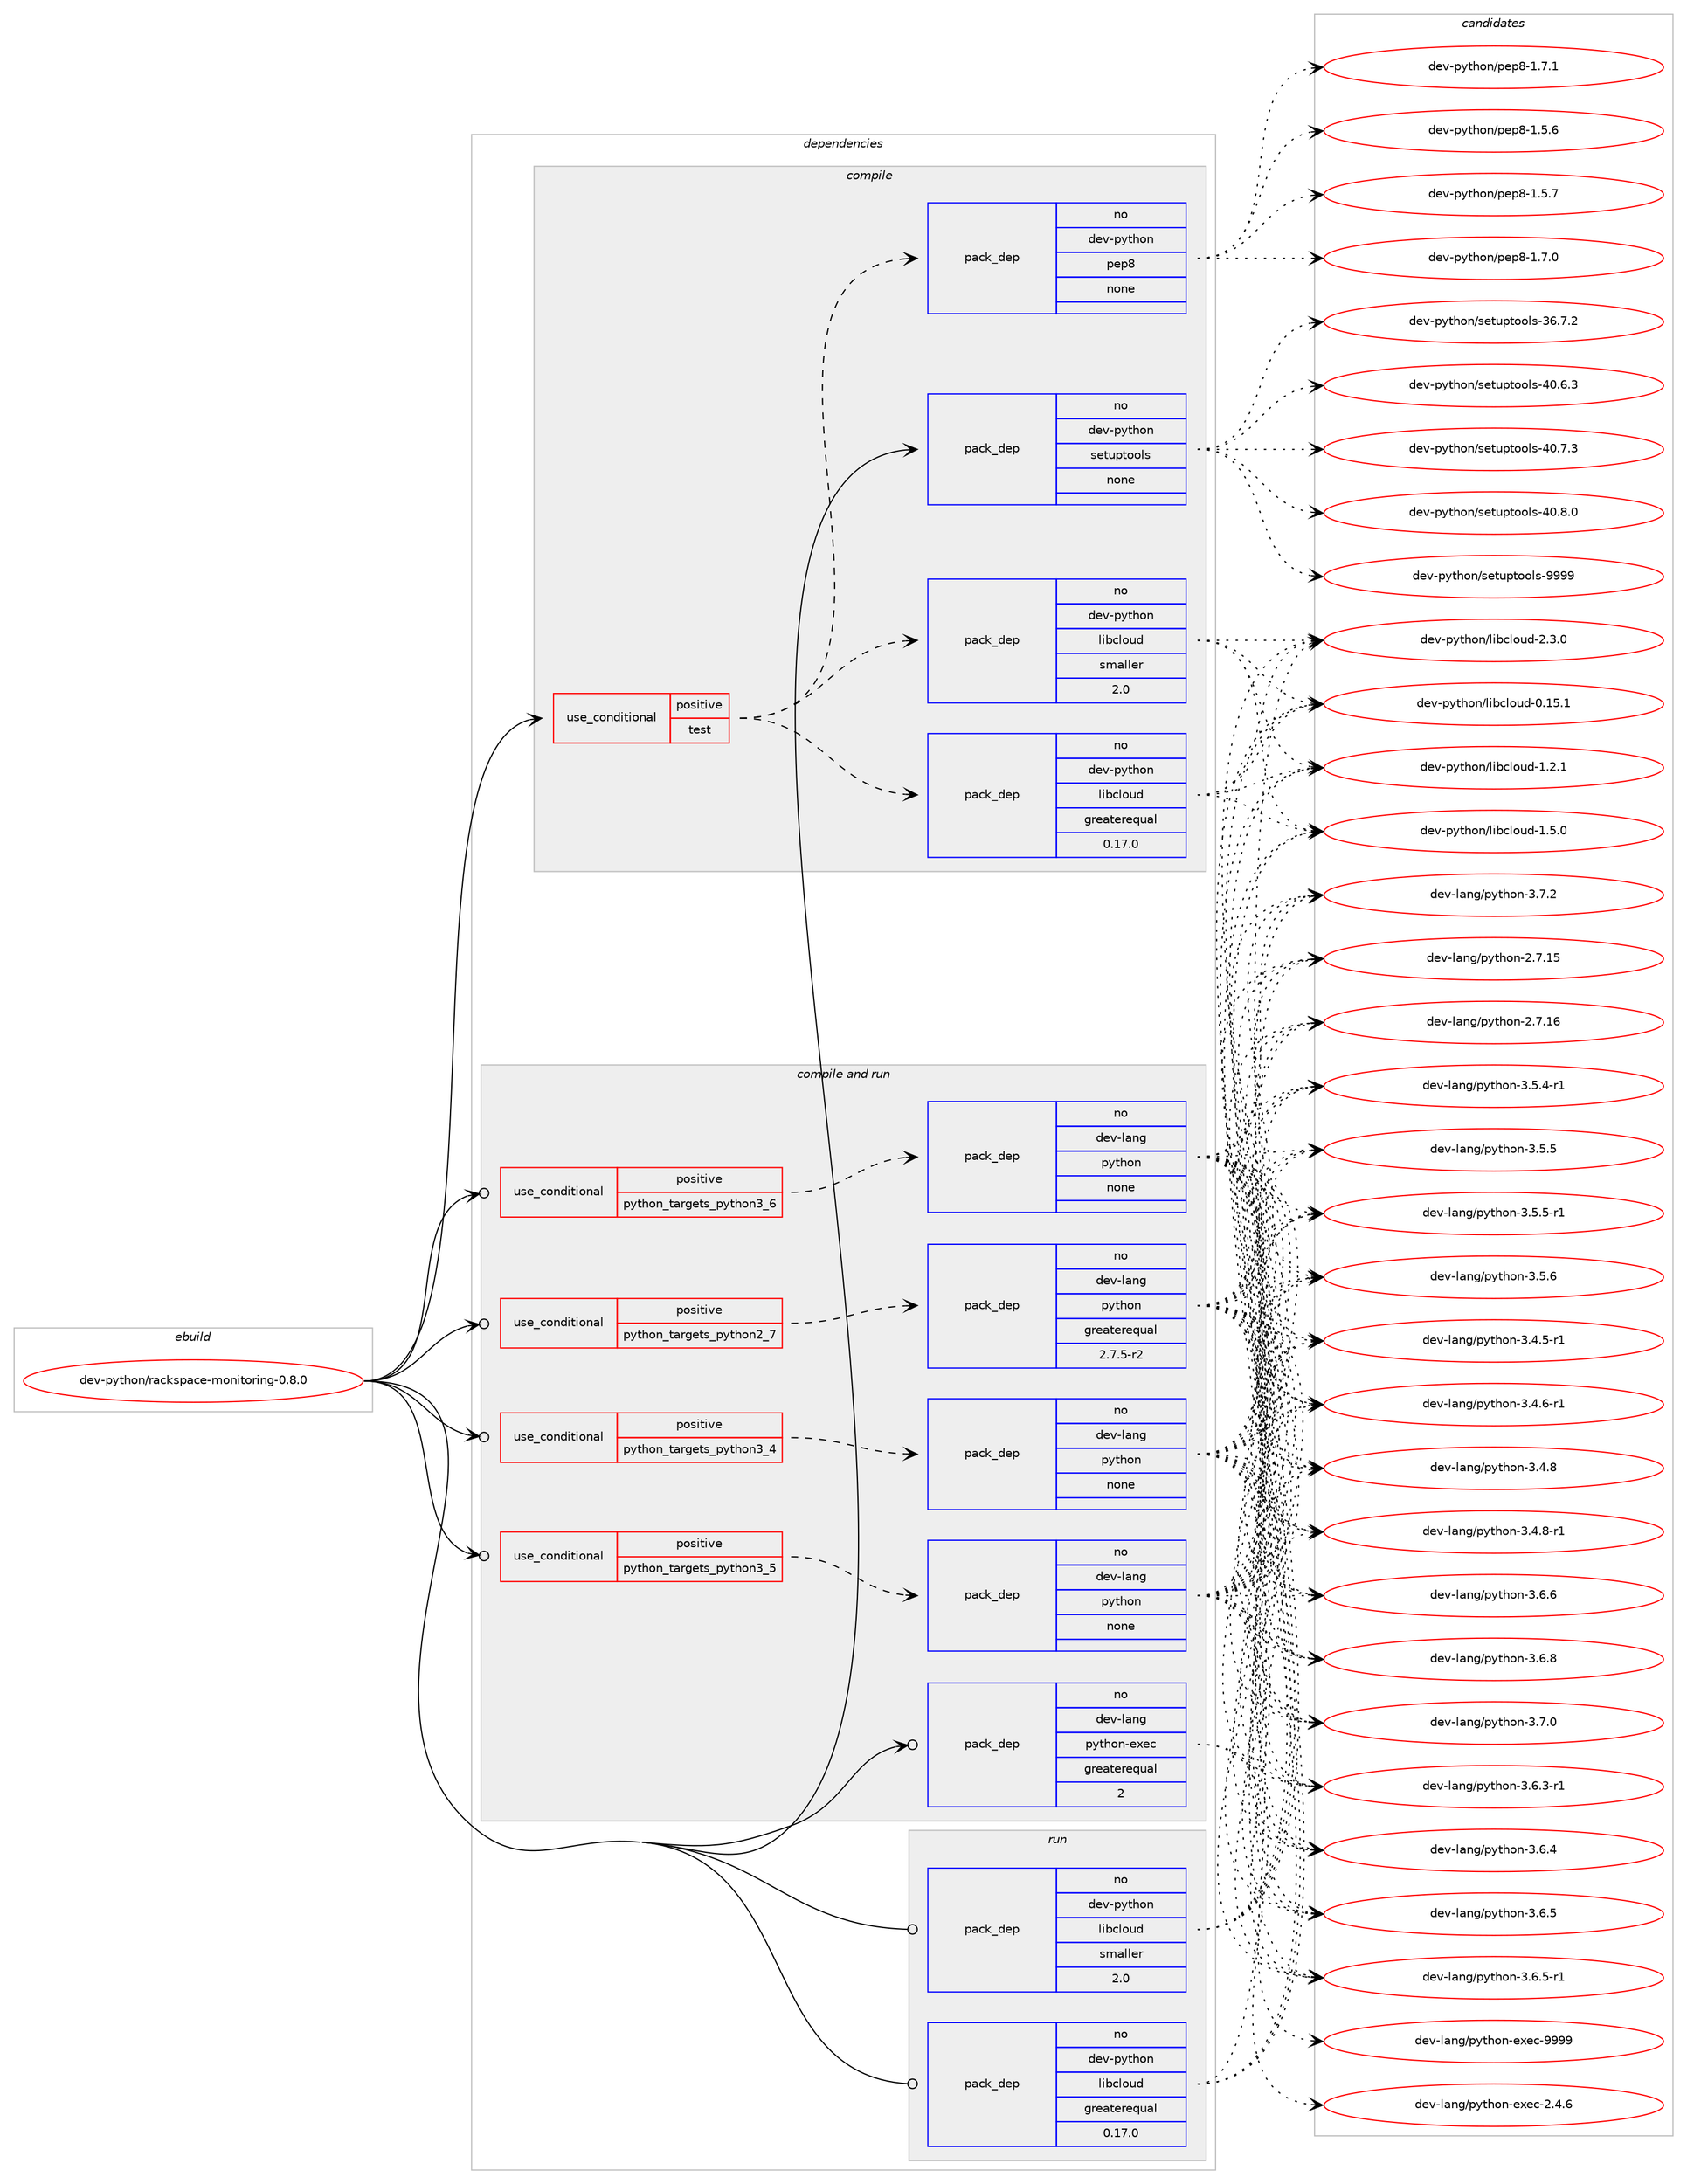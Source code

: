 digraph prolog {

# *************
# Graph options
# *************

newrank=true;
concentrate=true;
compound=true;
graph [rankdir=LR,fontname=Helvetica,fontsize=10,ranksep=1.5];#, ranksep=2.5, nodesep=0.2];
edge  [arrowhead=vee];
node  [fontname=Helvetica,fontsize=10];

# **********
# The ebuild
# **********

subgraph cluster_leftcol {
color=gray;
rank=same;
label=<<i>ebuild</i>>;
id [label="dev-python/rackspace-monitoring-0.8.0", color=red, width=4, href="../dev-python/rackspace-monitoring-0.8.0.svg"];
}

# ****************
# The dependencies
# ****************

subgraph cluster_midcol {
color=gray;
label=<<i>dependencies</i>>;
subgraph cluster_compile {
fillcolor="#eeeeee";
style=filled;
label=<<i>compile</i>>;
subgraph cond383512 {
dependency1438114 [label=<<TABLE BORDER="0" CELLBORDER="1" CELLSPACING="0" CELLPADDING="4"><TR><TD ROWSPAN="3" CELLPADDING="10">use_conditional</TD></TR><TR><TD>positive</TD></TR><TR><TD>test</TD></TR></TABLE>>, shape=none, color=red];
subgraph pack1031243 {
dependency1438115 [label=<<TABLE BORDER="0" CELLBORDER="1" CELLSPACING="0" CELLPADDING="4" WIDTH="220"><TR><TD ROWSPAN="6" CELLPADDING="30">pack_dep</TD></TR><TR><TD WIDTH="110">no</TD></TR><TR><TD>dev-python</TD></TR><TR><TD>pep8</TD></TR><TR><TD>none</TD></TR><TR><TD></TD></TR></TABLE>>, shape=none, color=blue];
}
dependency1438114:e -> dependency1438115:w [weight=20,style="dashed",arrowhead="vee"];
subgraph pack1031244 {
dependency1438116 [label=<<TABLE BORDER="0" CELLBORDER="1" CELLSPACING="0" CELLPADDING="4" WIDTH="220"><TR><TD ROWSPAN="6" CELLPADDING="30">pack_dep</TD></TR><TR><TD WIDTH="110">no</TD></TR><TR><TD>dev-python</TD></TR><TR><TD>libcloud</TD></TR><TR><TD>greaterequal</TD></TR><TR><TD>0.17.0</TD></TR></TABLE>>, shape=none, color=blue];
}
dependency1438114:e -> dependency1438116:w [weight=20,style="dashed",arrowhead="vee"];
subgraph pack1031245 {
dependency1438117 [label=<<TABLE BORDER="0" CELLBORDER="1" CELLSPACING="0" CELLPADDING="4" WIDTH="220"><TR><TD ROWSPAN="6" CELLPADDING="30">pack_dep</TD></TR><TR><TD WIDTH="110">no</TD></TR><TR><TD>dev-python</TD></TR><TR><TD>libcloud</TD></TR><TR><TD>smaller</TD></TR><TR><TD>2.0</TD></TR></TABLE>>, shape=none, color=blue];
}
dependency1438114:e -> dependency1438117:w [weight=20,style="dashed",arrowhead="vee"];
}
id:e -> dependency1438114:w [weight=20,style="solid",arrowhead="vee"];
subgraph pack1031246 {
dependency1438118 [label=<<TABLE BORDER="0" CELLBORDER="1" CELLSPACING="0" CELLPADDING="4" WIDTH="220"><TR><TD ROWSPAN="6" CELLPADDING="30">pack_dep</TD></TR><TR><TD WIDTH="110">no</TD></TR><TR><TD>dev-python</TD></TR><TR><TD>setuptools</TD></TR><TR><TD>none</TD></TR><TR><TD></TD></TR></TABLE>>, shape=none, color=blue];
}
id:e -> dependency1438118:w [weight=20,style="solid",arrowhead="vee"];
}
subgraph cluster_compileandrun {
fillcolor="#eeeeee";
style=filled;
label=<<i>compile and run</i>>;
subgraph cond383513 {
dependency1438119 [label=<<TABLE BORDER="0" CELLBORDER="1" CELLSPACING="0" CELLPADDING="4"><TR><TD ROWSPAN="3" CELLPADDING="10">use_conditional</TD></TR><TR><TD>positive</TD></TR><TR><TD>python_targets_python2_7</TD></TR></TABLE>>, shape=none, color=red];
subgraph pack1031247 {
dependency1438120 [label=<<TABLE BORDER="0" CELLBORDER="1" CELLSPACING="0" CELLPADDING="4" WIDTH="220"><TR><TD ROWSPAN="6" CELLPADDING="30">pack_dep</TD></TR><TR><TD WIDTH="110">no</TD></TR><TR><TD>dev-lang</TD></TR><TR><TD>python</TD></TR><TR><TD>greaterequal</TD></TR><TR><TD>2.7.5-r2</TD></TR></TABLE>>, shape=none, color=blue];
}
dependency1438119:e -> dependency1438120:w [weight=20,style="dashed",arrowhead="vee"];
}
id:e -> dependency1438119:w [weight=20,style="solid",arrowhead="odotvee"];
subgraph cond383514 {
dependency1438121 [label=<<TABLE BORDER="0" CELLBORDER="1" CELLSPACING="0" CELLPADDING="4"><TR><TD ROWSPAN="3" CELLPADDING="10">use_conditional</TD></TR><TR><TD>positive</TD></TR><TR><TD>python_targets_python3_4</TD></TR></TABLE>>, shape=none, color=red];
subgraph pack1031248 {
dependency1438122 [label=<<TABLE BORDER="0" CELLBORDER="1" CELLSPACING="0" CELLPADDING="4" WIDTH="220"><TR><TD ROWSPAN="6" CELLPADDING="30">pack_dep</TD></TR><TR><TD WIDTH="110">no</TD></TR><TR><TD>dev-lang</TD></TR><TR><TD>python</TD></TR><TR><TD>none</TD></TR><TR><TD></TD></TR></TABLE>>, shape=none, color=blue];
}
dependency1438121:e -> dependency1438122:w [weight=20,style="dashed",arrowhead="vee"];
}
id:e -> dependency1438121:w [weight=20,style="solid",arrowhead="odotvee"];
subgraph cond383515 {
dependency1438123 [label=<<TABLE BORDER="0" CELLBORDER="1" CELLSPACING="0" CELLPADDING="4"><TR><TD ROWSPAN="3" CELLPADDING="10">use_conditional</TD></TR><TR><TD>positive</TD></TR><TR><TD>python_targets_python3_5</TD></TR></TABLE>>, shape=none, color=red];
subgraph pack1031249 {
dependency1438124 [label=<<TABLE BORDER="0" CELLBORDER="1" CELLSPACING="0" CELLPADDING="4" WIDTH="220"><TR><TD ROWSPAN="6" CELLPADDING="30">pack_dep</TD></TR><TR><TD WIDTH="110">no</TD></TR><TR><TD>dev-lang</TD></TR><TR><TD>python</TD></TR><TR><TD>none</TD></TR><TR><TD></TD></TR></TABLE>>, shape=none, color=blue];
}
dependency1438123:e -> dependency1438124:w [weight=20,style="dashed",arrowhead="vee"];
}
id:e -> dependency1438123:w [weight=20,style="solid",arrowhead="odotvee"];
subgraph cond383516 {
dependency1438125 [label=<<TABLE BORDER="0" CELLBORDER="1" CELLSPACING="0" CELLPADDING="4"><TR><TD ROWSPAN="3" CELLPADDING="10">use_conditional</TD></TR><TR><TD>positive</TD></TR><TR><TD>python_targets_python3_6</TD></TR></TABLE>>, shape=none, color=red];
subgraph pack1031250 {
dependency1438126 [label=<<TABLE BORDER="0" CELLBORDER="1" CELLSPACING="0" CELLPADDING="4" WIDTH="220"><TR><TD ROWSPAN="6" CELLPADDING="30">pack_dep</TD></TR><TR><TD WIDTH="110">no</TD></TR><TR><TD>dev-lang</TD></TR><TR><TD>python</TD></TR><TR><TD>none</TD></TR><TR><TD></TD></TR></TABLE>>, shape=none, color=blue];
}
dependency1438125:e -> dependency1438126:w [weight=20,style="dashed",arrowhead="vee"];
}
id:e -> dependency1438125:w [weight=20,style="solid",arrowhead="odotvee"];
subgraph pack1031251 {
dependency1438127 [label=<<TABLE BORDER="0" CELLBORDER="1" CELLSPACING="0" CELLPADDING="4" WIDTH="220"><TR><TD ROWSPAN="6" CELLPADDING="30">pack_dep</TD></TR><TR><TD WIDTH="110">no</TD></TR><TR><TD>dev-lang</TD></TR><TR><TD>python-exec</TD></TR><TR><TD>greaterequal</TD></TR><TR><TD>2</TD></TR></TABLE>>, shape=none, color=blue];
}
id:e -> dependency1438127:w [weight=20,style="solid",arrowhead="odotvee"];
}
subgraph cluster_run {
fillcolor="#eeeeee";
style=filled;
label=<<i>run</i>>;
subgraph pack1031252 {
dependency1438128 [label=<<TABLE BORDER="0" CELLBORDER="1" CELLSPACING="0" CELLPADDING="4" WIDTH="220"><TR><TD ROWSPAN="6" CELLPADDING="30">pack_dep</TD></TR><TR><TD WIDTH="110">no</TD></TR><TR><TD>dev-python</TD></TR><TR><TD>libcloud</TD></TR><TR><TD>greaterequal</TD></TR><TR><TD>0.17.0</TD></TR></TABLE>>, shape=none, color=blue];
}
id:e -> dependency1438128:w [weight=20,style="solid",arrowhead="odot"];
subgraph pack1031253 {
dependency1438129 [label=<<TABLE BORDER="0" CELLBORDER="1" CELLSPACING="0" CELLPADDING="4" WIDTH="220"><TR><TD ROWSPAN="6" CELLPADDING="30">pack_dep</TD></TR><TR><TD WIDTH="110">no</TD></TR><TR><TD>dev-python</TD></TR><TR><TD>libcloud</TD></TR><TR><TD>smaller</TD></TR><TR><TD>2.0</TD></TR></TABLE>>, shape=none, color=blue];
}
id:e -> dependency1438129:w [weight=20,style="solid",arrowhead="odot"];
}
}

# **************
# The candidates
# **************

subgraph cluster_choices {
rank=same;
color=gray;
label=<<i>candidates</i>>;

subgraph choice1031243 {
color=black;
nodesep=1;
choice100101118451121211161041111104711210111256454946534654 [label="dev-python/pep8-1.5.6", color=red, width=4,href="../dev-python/pep8-1.5.6.svg"];
choice100101118451121211161041111104711210111256454946534655 [label="dev-python/pep8-1.5.7", color=red, width=4,href="../dev-python/pep8-1.5.7.svg"];
choice100101118451121211161041111104711210111256454946554648 [label="dev-python/pep8-1.7.0", color=red, width=4,href="../dev-python/pep8-1.7.0.svg"];
choice100101118451121211161041111104711210111256454946554649 [label="dev-python/pep8-1.7.1", color=red, width=4,href="../dev-python/pep8-1.7.1.svg"];
dependency1438115:e -> choice100101118451121211161041111104711210111256454946534654:w [style=dotted,weight="100"];
dependency1438115:e -> choice100101118451121211161041111104711210111256454946534655:w [style=dotted,weight="100"];
dependency1438115:e -> choice100101118451121211161041111104711210111256454946554648:w [style=dotted,weight="100"];
dependency1438115:e -> choice100101118451121211161041111104711210111256454946554649:w [style=dotted,weight="100"];
}
subgraph choice1031244 {
color=black;
nodesep=1;
choice1001011184511212111610411111047108105989910811111710045484649534649 [label="dev-python/libcloud-0.15.1", color=red, width=4,href="../dev-python/libcloud-0.15.1.svg"];
choice10010111845112121116104111110471081059899108111117100454946504649 [label="dev-python/libcloud-1.2.1", color=red, width=4,href="../dev-python/libcloud-1.2.1.svg"];
choice10010111845112121116104111110471081059899108111117100454946534648 [label="dev-python/libcloud-1.5.0", color=red, width=4,href="../dev-python/libcloud-1.5.0.svg"];
choice10010111845112121116104111110471081059899108111117100455046514648 [label="dev-python/libcloud-2.3.0", color=red, width=4,href="../dev-python/libcloud-2.3.0.svg"];
dependency1438116:e -> choice1001011184511212111610411111047108105989910811111710045484649534649:w [style=dotted,weight="100"];
dependency1438116:e -> choice10010111845112121116104111110471081059899108111117100454946504649:w [style=dotted,weight="100"];
dependency1438116:e -> choice10010111845112121116104111110471081059899108111117100454946534648:w [style=dotted,weight="100"];
dependency1438116:e -> choice10010111845112121116104111110471081059899108111117100455046514648:w [style=dotted,weight="100"];
}
subgraph choice1031245 {
color=black;
nodesep=1;
choice1001011184511212111610411111047108105989910811111710045484649534649 [label="dev-python/libcloud-0.15.1", color=red, width=4,href="../dev-python/libcloud-0.15.1.svg"];
choice10010111845112121116104111110471081059899108111117100454946504649 [label="dev-python/libcloud-1.2.1", color=red, width=4,href="../dev-python/libcloud-1.2.1.svg"];
choice10010111845112121116104111110471081059899108111117100454946534648 [label="dev-python/libcloud-1.5.0", color=red, width=4,href="../dev-python/libcloud-1.5.0.svg"];
choice10010111845112121116104111110471081059899108111117100455046514648 [label="dev-python/libcloud-2.3.0", color=red, width=4,href="../dev-python/libcloud-2.3.0.svg"];
dependency1438117:e -> choice1001011184511212111610411111047108105989910811111710045484649534649:w [style=dotted,weight="100"];
dependency1438117:e -> choice10010111845112121116104111110471081059899108111117100454946504649:w [style=dotted,weight="100"];
dependency1438117:e -> choice10010111845112121116104111110471081059899108111117100454946534648:w [style=dotted,weight="100"];
dependency1438117:e -> choice10010111845112121116104111110471081059899108111117100455046514648:w [style=dotted,weight="100"];
}
subgraph choice1031246 {
color=black;
nodesep=1;
choice100101118451121211161041111104711510111611711211611111110811545515446554650 [label="dev-python/setuptools-36.7.2", color=red, width=4,href="../dev-python/setuptools-36.7.2.svg"];
choice100101118451121211161041111104711510111611711211611111110811545524846544651 [label="dev-python/setuptools-40.6.3", color=red, width=4,href="../dev-python/setuptools-40.6.3.svg"];
choice100101118451121211161041111104711510111611711211611111110811545524846554651 [label="dev-python/setuptools-40.7.3", color=red, width=4,href="../dev-python/setuptools-40.7.3.svg"];
choice100101118451121211161041111104711510111611711211611111110811545524846564648 [label="dev-python/setuptools-40.8.0", color=red, width=4,href="../dev-python/setuptools-40.8.0.svg"];
choice10010111845112121116104111110471151011161171121161111111081154557575757 [label="dev-python/setuptools-9999", color=red, width=4,href="../dev-python/setuptools-9999.svg"];
dependency1438118:e -> choice100101118451121211161041111104711510111611711211611111110811545515446554650:w [style=dotted,weight="100"];
dependency1438118:e -> choice100101118451121211161041111104711510111611711211611111110811545524846544651:w [style=dotted,weight="100"];
dependency1438118:e -> choice100101118451121211161041111104711510111611711211611111110811545524846554651:w [style=dotted,weight="100"];
dependency1438118:e -> choice100101118451121211161041111104711510111611711211611111110811545524846564648:w [style=dotted,weight="100"];
dependency1438118:e -> choice10010111845112121116104111110471151011161171121161111111081154557575757:w [style=dotted,weight="100"];
}
subgraph choice1031247 {
color=black;
nodesep=1;
choice10010111845108971101034711212111610411111045504655464953 [label="dev-lang/python-2.7.15", color=red, width=4,href="../dev-lang/python-2.7.15.svg"];
choice10010111845108971101034711212111610411111045504655464954 [label="dev-lang/python-2.7.16", color=red, width=4,href="../dev-lang/python-2.7.16.svg"];
choice1001011184510897110103471121211161041111104551465246534511449 [label="dev-lang/python-3.4.5-r1", color=red, width=4,href="../dev-lang/python-3.4.5-r1.svg"];
choice1001011184510897110103471121211161041111104551465246544511449 [label="dev-lang/python-3.4.6-r1", color=red, width=4,href="../dev-lang/python-3.4.6-r1.svg"];
choice100101118451089711010347112121116104111110455146524656 [label="dev-lang/python-3.4.8", color=red, width=4,href="../dev-lang/python-3.4.8.svg"];
choice1001011184510897110103471121211161041111104551465246564511449 [label="dev-lang/python-3.4.8-r1", color=red, width=4,href="../dev-lang/python-3.4.8-r1.svg"];
choice1001011184510897110103471121211161041111104551465346524511449 [label="dev-lang/python-3.5.4-r1", color=red, width=4,href="../dev-lang/python-3.5.4-r1.svg"];
choice100101118451089711010347112121116104111110455146534653 [label="dev-lang/python-3.5.5", color=red, width=4,href="../dev-lang/python-3.5.5.svg"];
choice1001011184510897110103471121211161041111104551465346534511449 [label="dev-lang/python-3.5.5-r1", color=red, width=4,href="../dev-lang/python-3.5.5-r1.svg"];
choice100101118451089711010347112121116104111110455146534654 [label="dev-lang/python-3.5.6", color=red, width=4,href="../dev-lang/python-3.5.6.svg"];
choice1001011184510897110103471121211161041111104551465446514511449 [label="dev-lang/python-3.6.3-r1", color=red, width=4,href="../dev-lang/python-3.6.3-r1.svg"];
choice100101118451089711010347112121116104111110455146544652 [label="dev-lang/python-3.6.4", color=red, width=4,href="../dev-lang/python-3.6.4.svg"];
choice100101118451089711010347112121116104111110455146544653 [label="dev-lang/python-3.6.5", color=red, width=4,href="../dev-lang/python-3.6.5.svg"];
choice1001011184510897110103471121211161041111104551465446534511449 [label="dev-lang/python-3.6.5-r1", color=red, width=4,href="../dev-lang/python-3.6.5-r1.svg"];
choice100101118451089711010347112121116104111110455146544654 [label="dev-lang/python-3.6.6", color=red, width=4,href="../dev-lang/python-3.6.6.svg"];
choice100101118451089711010347112121116104111110455146544656 [label="dev-lang/python-3.6.8", color=red, width=4,href="../dev-lang/python-3.6.8.svg"];
choice100101118451089711010347112121116104111110455146554648 [label="dev-lang/python-3.7.0", color=red, width=4,href="../dev-lang/python-3.7.0.svg"];
choice100101118451089711010347112121116104111110455146554650 [label="dev-lang/python-3.7.2", color=red, width=4,href="../dev-lang/python-3.7.2.svg"];
dependency1438120:e -> choice10010111845108971101034711212111610411111045504655464953:w [style=dotted,weight="100"];
dependency1438120:e -> choice10010111845108971101034711212111610411111045504655464954:w [style=dotted,weight="100"];
dependency1438120:e -> choice1001011184510897110103471121211161041111104551465246534511449:w [style=dotted,weight="100"];
dependency1438120:e -> choice1001011184510897110103471121211161041111104551465246544511449:w [style=dotted,weight="100"];
dependency1438120:e -> choice100101118451089711010347112121116104111110455146524656:w [style=dotted,weight="100"];
dependency1438120:e -> choice1001011184510897110103471121211161041111104551465246564511449:w [style=dotted,weight="100"];
dependency1438120:e -> choice1001011184510897110103471121211161041111104551465346524511449:w [style=dotted,weight="100"];
dependency1438120:e -> choice100101118451089711010347112121116104111110455146534653:w [style=dotted,weight="100"];
dependency1438120:e -> choice1001011184510897110103471121211161041111104551465346534511449:w [style=dotted,weight="100"];
dependency1438120:e -> choice100101118451089711010347112121116104111110455146534654:w [style=dotted,weight="100"];
dependency1438120:e -> choice1001011184510897110103471121211161041111104551465446514511449:w [style=dotted,weight="100"];
dependency1438120:e -> choice100101118451089711010347112121116104111110455146544652:w [style=dotted,weight="100"];
dependency1438120:e -> choice100101118451089711010347112121116104111110455146544653:w [style=dotted,weight="100"];
dependency1438120:e -> choice1001011184510897110103471121211161041111104551465446534511449:w [style=dotted,weight="100"];
dependency1438120:e -> choice100101118451089711010347112121116104111110455146544654:w [style=dotted,weight="100"];
dependency1438120:e -> choice100101118451089711010347112121116104111110455146544656:w [style=dotted,weight="100"];
dependency1438120:e -> choice100101118451089711010347112121116104111110455146554648:w [style=dotted,weight="100"];
dependency1438120:e -> choice100101118451089711010347112121116104111110455146554650:w [style=dotted,weight="100"];
}
subgraph choice1031248 {
color=black;
nodesep=1;
choice10010111845108971101034711212111610411111045504655464953 [label="dev-lang/python-2.7.15", color=red, width=4,href="../dev-lang/python-2.7.15.svg"];
choice10010111845108971101034711212111610411111045504655464954 [label="dev-lang/python-2.7.16", color=red, width=4,href="../dev-lang/python-2.7.16.svg"];
choice1001011184510897110103471121211161041111104551465246534511449 [label="dev-lang/python-3.4.5-r1", color=red, width=4,href="../dev-lang/python-3.4.5-r1.svg"];
choice1001011184510897110103471121211161041111104551465246544511449 [label="dev-lang/python-3.4.6-r1", color=red, width=4,href="../dev-lang/python-3.4.6-r1.svg"];
choice100101118451089711010347112121116104111110455146524656 [label="dev-lang/python-3.4.8", color=red, width=4,href="../dev-lang/python-3.4.8.svg"];
choice1001011184510897110103471121211161041111104551465246564511449 [label="dev-lang/python-3.4.8-r1", color=red, width=4,href="../dev-lang/python-3.4.8-r1.svg"];
choice1001011184510897110103471121211161041111104551465346524511449 [label="dev-lang/python-3.5.4-r1", color=red, width=4,href="../dev-lang/python-3.5.4-r1.svg"];
choice100101118451089711010347112121116104111110455146534653 [label="dev-lang/python-3.5.5", color=red, width=4,href="../dev-lang/python-3.5.5.svg"];
choice1001011184510897110103471121211161041111104551465346534511449 [label="dev-lang/python-3.5.5-r1", color=red, width=4,href="../dev-lang/python-3.5.5-r1.svg"];
choice100101118451089711010347112121116104111110455146534654 [label="dev-lang/python-3.5.6", color=red, width=4,href="../dev-lang/python-3.5.6.svg"];
choice1001011184510897110103471121211161041111104551465446514511449 [label="dev-lang/python-3.6.3-r1", color=red, width=4,href="../dev-lang/python-3.6.3-r1.svg"];
choice100101118451089711010347112121116104111110455146544652 [label="dev-lang/python-3.6.4", color=red, width=4,href="../dev-lang/python-3.6.4.svg"];
choice100101118451089711010347112121116104111110455146544653 [label="dev-lang/python-3.6.5", color=red, width=4,href="../dev-lang/python-3.6.5.svg"];
choice1001011184510897110103471121211161041111104551465446534511449 [label="dev-lang/python-3.6.5-r1", color=red, width=4,href="../dev-lang/python-3.6.5-r1.svg"];
choice100101118451089711010347112121116104111110455146544654 [label="dev-lang/python-3.6.6", color=red, width=4,href="../dev-lang/python-3.6.6.svg"];
choice100101118451089711010347112121116104111110455146544656 [label="dev-lang/python-3.6.8", color=red, width=4,href="../dev-lang/python-3.6.8.svg"];
choice100101118451089711010347112121116104111110455146554648 [label="dev-lang/python-3.7.0", color=red, width=4,href="../dev-lang/python-3.7.0.svg"];
choice100101118451089711010347112121116104111110455146554650 [label="dev-lang/python-3.7.2", color=red, width=4,href="../dev-lang/python-3.7.2.svg"];
dependency1438122:e -> choice10010111845108971101034711212111610411111045504655464953:w [style=dotted,weight="100"];
dependency1438122:e -> choice10010111845108971101034711212111610411111045504655464954:w [style=dotted,weight="100"];
dependency1438122:e -> choice1001011184510897110103471121211161041111104551465246534511449:w [style=dotted,weight="100"];
dependency1438122:e -> choice1001011184510897110103471121211161041111104551465246544511449:w [style=dotted,weight="100"];
dependency1438122:e -> choice100101118451089711010347112121116104111110455146524656:w [style=dotted,weight="100"];
dependency1438122:e -> choice1001011184510897110103471121211161041111104551465246564511449:w [style=dotted,weight="100"];
dependency1438122:e -> choice1001011184510897110103471121211161041111104551465346524511449:w [style=dotted,weight="100"];
dependency1438122:e -> choice100101118451089711010347112121116104111110455146534653:w [style=dotted,weight="100"];
dependency1438122:e -> choice1001011184510897110103471121211161041111104551465346534511449:w [style=dotted,weight="100"];
dependency1438122:e -> choice100101118451089711010347112121116104111110455146534654:w [style=dotted,weight="100"];
dependency1438122:e -> choice1001011184510897110103471121211161041111104551465446514511449:w [style=dotted,weight="100"];
dependency1438122:e -> choice100101118451089711010347112121116104111110455146544652:w [style=dotted,weight="100"];
dependency1438122:e -> choice100101118451089711010347112121116104111110455146544653:w [style=dotted,weight="100"];
dependency1438122:e -> choice1001011184510897110103471121211161041111104551465446534511449:w [style=dotted,weight="100"];
dependency1438122:e -> choice100101118451089711010347112121116104111110455146544654:w [style=dotted,weight="100"];
dependency1438122:e -> choice100101118451089711010347112121116104111110455146544656:w [style=dotted,weight="100"];
dependency1438122:e -> choice100101118451089711010347112121116104111110455146554648:w [style=dotted,weight="100"];
dependency1438122:e -> choice100101118451089711010347112121116104111110455146554650:w [style=dotted,weight="100"];
}
subgraph choice1031249 {
color=black;
nodesep=1;
choice10010111845108971101034711212111610411111045504655464953 [label="dev-lang/python-2.7.15", color=red, width=4,href="../dev-lang/python-2.7.15.svg"];
choice10010111845108971101034711212111610411111045504655464954 [label="dev-lang/python-2.7.16", color=red, width=4,href="../dev-lang/python-2.7.16.svg"];
choice1001011184510897110103471121211161041111104551465246534511449 [label="dev-lang/python-3.4.5-r1", color=red, width=4,href="../dev-lang/python-3.4.5-r1.svg"];
choice1001011184510897110103471121211161041111104551465246544511449 [label="dev-lang/python-3.4.6-r1", color=red, width=4,href="../dev-lang/python-3.4.6-r1.svg"];
choice100101118451089711010347112121116104111110455146524656 [label="dev-lang/python-3.4.8", color=red, width=4,href="../dev-lang/python-3.4.8.svg"];
choice1001011184510897110103471121211161041111104551465246564511449 [label="dev-lang/python-3.4.8-r1", color=red, width=4,href="../dev-lang/python-3.4.8-r1.svg"];
choice1001011184510897110103471121211161041111104551465346524511449 [label="dev-lang/python-3.5.4-r1", color=red, width=4,href="../dev-lang/python-3.5.4-r1.svg"];
choice100101118451089711010347112121116104111110455146534653 [label="dev-lang/python-3.5.5", color=red, width=4,href="../dev-lang/python-3.5.5.svg"];
choice1001011184510897110103471121211161041111104551465346534511449 [label="dev-lang/python-3.5.5-r1", color=red, width=4,href="../dev-lang/python-3.5.5-r1.svg"];
choice100101118451089711010347112121116104111110455146534654 [label="dev-lang/python-3.5.6", color=red, width=4,href="../dev-lang/python-3.5.6.svg"];
choice1001011184510897110103471121211161041111104551465446514511449 [label="dev-lang/python-3.6.3-r1", color=red, width=4,href="../dev-lang/python-3.6.3-r1.svg"];
choice100101118451089711010347112121116104111110455146544652 [label="dev-lang/python-3.6.4", color=red, width=4,href="../dev-lang/python-3.6.4.svg"];
choice100101118451089711010347112121116104111110455146544653 [label="dev-lang/python-3.6.5", color=red, width=4,href="../dev-lang/python-3.6.5.svg"];
choice1001011184510897110103471121211161041111104551465446534511449 [label="dev-lang/python-3.6.5-r1", color=red, width=4,href="../dev-lang/python-3.6.5-r1.svg"];
choice100101118451089711010347112121116104111110455146544654 [label="dev-lang/python-3.6.6", color=red, width=4,href="../dev-lang/python-3.6.6.svg"];
choice100101118451089711010347112121116104111110455146544656 [label="dev-lang/python-3.6.8", color=red, width=4,href="../dev-lang/python-3.6.8.svg"];
choice100101118451089711010347112121116104111110455146554648 [label="dev-lang/python-3.7.0", color=red, width=4,href="../dev-lang/python-3.7.0.svg"];
choice100101118451089711010347112121116104111110455146554650 [label="dev-lang/python-3.7.2", color=red, width=4,href="../dev-lang/python-3.7.2.svg"];
dependency1438124:e -> choice10010111845108971101034711212111610411111045504655464953:w [style=dotted,weight="100"];
dependency1438124:e -> choice10010111845108971101034711212111610411111045504655464954:w [style=dotted,weight="100"];
dependency1438124:e -> choice1001011184510897110103471121211161041111104551465246534511449:w [style=dotted,weight="100"];
dependency1438124:e -> choice1001011184510897110103471121211161041111104551465246544511449:w [style=dotted,weight="100"];
dependency1438124:e -> choice100101118451089711010347112121116104111110455146524656:w [style=dotted,weight="100"];
dependency1438124:e -> choice1001011184510897110103471121211161041111104551465246564511449:w [style=dotted,weight="100"];
dependency1438124:e -> choice1001011184510897110103471121211161041111104551465346524511449:w [style=dotted,weight="100"];
dependency1438124:e -> choice100101118451089711010347112121116104111110455146534653:w [style=dotted,weight="100"];
dependency1438124:e -> choice1001011184510897110103471121211161041111104551465346534511449:w [style=dotted,weight="100"];
dependency1438124:e -> choice100101118451089711010347112121116104111110455146534654:w [style=dotted,weight="100"];
dependency1438124:e -> choice1001011184510897110103471121211161041111104551465446514511449:w [style=dotted,weight="100"];
dependency1438124:e -> choice100101118451089711010347112121116104111110455146544652:w [style=dotted,weight="100"];
dependency1438124:e -> choice100101118451089711010347112121116104111110455146544653:w [style=dotted,weight="100"];
dependency1438124:e -> choice1001011184510897110103471121211161041111104551465446534511449:w [style=dotted,weight="100"];
dependency1438124:e -> choice100101118451089711010347112121116104111110455146544654:w [style=dotted,weight="100"];
dependency1438124:e -> choice100101118451089711010347112121116104111110455146544656:w [style=dotted,weight="100"];
dependency1438124:e -> choice100101118451089711010347112121116104111110455146554648:w [style=dotted,weight="100"];
dependency1438124:e -> choice100101118451089711010347112121116104111110455146554650:w [style=dotted,weight="100"];
}
subgraph choice1031250 {
color=black;
nodesep=1;
choice10010111845108971101034711212111610411111045504655464953 [label="dev-lang/python-2.7.15", color=red, width=4,href="../dev-lang/python-2.7.15.svg"];
choice10010111845108971101034711212111610411111045504655464954 [label="dev-lang/python-2.7.16", color=red, width=4,href="../dev-lang/python-2.7.16.svg"];
choice1001011184510897110103471121211161041111104551465246534511449 [label="dev-lang/python-3.4.5-r1", color=red, width=4,href="../dev-lang/python-3.4.5-r1.svg"];
choice1001011184510897110103471121211161041111104551465246544511449 [label="dev-lang/python-3.4.6-r1", color=red, width=4,href="../dev-lang/python-3.4.6-r1.svg"];
choice100101118451089711010347112121116104111110455146524656 [label="dev-lang/python-3.4.8", color=red, width=4,href="../dev-lang/python-3.4.8.svg"];
choice1001011184510897110103471121211161041111104551465246564511449 [label="dev-lang/python-3.4.8-r1", color=red, width=4,href="../dev-lang/python-3.4.8-r1.svg"];
choice1001011184510897110103471121211161041111104551465346524511449 [label="dev-lang/python-3.5.4-r1", color=red, width=4,href="../dev-lang/python-3.5.4-r1.svg"];
choice100101118451089711010347112121116104111110455146534653 [label="dev-lang/python-3.5.5", color=red, width=4,href="../dev-lang/python-3.5.5.svg"];
choice1001011184510897110103471121211161041111104551465346534511449 [label="dev-lang/python-3.5.5-r1", color=red, width=4,href="../dev-lang/python-3.5.5-r1.svg"];
choice100101118451089711010347112121116104111110455146534654 [label="dev-lang/python-3.5.6", color=red, width=4,href="../dev-lang/python-3.5.6.svg"];
choice1001011184510897110103471121211161041111104551465446514511449 [label="dev-lang/python-3.6.3-r1", color=red, width=4,href="../dev-lang/python-3.6.3-r1.svg"];
choice100101118451089711010347112121116104111110455146544652 [label="dev-lang/python-3.6.4", color=red, width=4,href="../dev-lang/python-3.6.4.svg"];
choice100101118451089711010347112121116104111110455146544653 [label="dev-lang/python-3.6.5", color=red, width=4,href="../dev-lang/python-3.6.5.svg"];
choice1001011184510897110103471121211161041111104551465446534511449 [label="dev-lang/python-3.6.5-r1", color=red, width=4,href="../dev-lang/python-3.6.5-r1.svg"];
choice100101118451089711010347112121116104111110455146544654 [label="dev-lang/python-3.6.6", color=red, width=4,href="../dev-lang/python-3.6.6.svg"];
choice100101118451089711010347112121116104111110455146544656 [label="dev-lang/python-3.6.8", color=red, width=4,href="../dev-lang/python-3.6.8.svg"];
choice100101118451089711010347112121116104111110455146554648 [label="dev-lang/python-3.7.0", color=red, width=4,href="../dev-lang/python-3.7.0.svg"];
choice100101118451089711010347112121116104111110455146554650 [label="dev-lang/python-3.7.2", color=red, width=4,href="../dev-lang/python-3.7.2.svg"];
dependency1438126:e -> choice10010111845108971101034711212111610411111045504655464953:w [style=dotted,weight="100"];
dependency1438126:e -> choice10010111845108971101034711212111610411111045504655464954:w [style=dotted,weight="100"];
dependency1438126:e -> choice1001011184510897110103471121211161041111104551465246534511449:w [style=dotted,weight="100"];
dependency1438126:e -> choice1001011184510897110103471121211161041111104551465246544511449:w [style=dotted,weight="100"];
dependency1438126:e -> choice100101118451089711010347112121116104111110455146524656:w [style=dotted,weight="100"];
dependency1438126:e -> choice1001011184510897110103471121211161041111104551465246564511449:w [style=dotted,weight="100"];
dependency1438126:e -> choice1001011184510897110103471121211161041111104551465346524511449:w [style=dotted,weight="100"];
dependency1438126:e -> choice100101118451089711010347112121116104111110455146534653:w [style=dotted,weight="100"];
dependency1438126:e -> choice1001011184510897110103471121211161041111104551465346534511449:w [style=dotted,weight="100"];
dependency1438126:e -> choice100101118451089711010347112121116104111110455146534654:w [style=dotted,weight="100"];
dependency1438126:e -> choice1001011184510897110103471121211161041111104551465446514511449:w [style=dotted,weight="100"];
dependency1438126:e -> choice100101118451089711010347112121116104111110455146544652:w [style=dotted,weight="100"];
dependency1438126:e -> choice100101118451089711010347112121116104111110455146544653:w [style=dotted,weight="100"];
dependency1438126:e -> choice1001011184510897110103471121211161041111104551465446534511449:w [style=dotted,weight="100"];
dependency1438126:e -> choice100101118451089711010347112121116104111110455146544654:w [style=dotted,weight="100"];
dependency1438126:e -> choice100101118451089711010347112121116104111110455146544656:w [style=dotted,weight="100"];
dependency1438126:e -> choice100101118451089711010347112121116104111110455146554648:w [style=dotted,weight="100"];
dependency1438126:e -> choice100101118451089711010347112121116104111110455146554650:w [style=dotted,weight="100"];
}
subgraph choice1031251 {
color=black;
nodesep=1;
choice1001011184510897110103471121211161041111104510112010199455046524654 [label="dev-lang/python-exec-2.4.6", color=red, width=4,href="../dev-lang/python-exec-2.4.6.svg"];
choice10010111845108971101034711212111610411111045101120101994557575757 [label="dev-lang/python-exec-9999", color=red, width=4,href="../dev-lang/python-exec-9999.svg"];
dependency1438127:e -> choice1001011184510897110103471121211161041111104510112010199455046524654:w [style=dotted,weight="100"];
dependency1438127:e -> choice10010111845108971101034711212111610411111045101120101994557575757:w [style=dotted,weight="100"];
}
subgraph choice1031252 {
color=black;
nodesep=1;
choice1001011184511212111610411111047108105989910811111710045484649534649 [label="dev-python/libcloud-0.15.1", color=red, width=4,href="../dev-python/libcloud-0.15.1.svg"];
choice10010111845112121116104111110471081059899108111117100454946504649 [label="dev-python/libcloud-1.2.1", color=red, width=4,href="../dev-python/libcloud-1.2.1.svg"];
choice10010111845112121116104111110471081059899108111117100454946534648 [label="dev-python/libcloud-1.5.0", color=red, width=4,href="../dev-python/libcloud-1.5.0.svg"];
choice10010111845112121116104111110471081059899108111117100455046514648 [label="dev-python/libcloud-2.3.0", color=red, width=4,href="../dev-python/libcloud-2.3.0.svg"];
dependency1438128:e -> choice1001011184511212111610411111047108105989910811111710045484649534649:w [style=dotted,weight="100"];
dependency1438128:e -> choice10010111845112121116104111110471081059899108111117100454946504649:w [style=dotted,weight="100"];
dependency1438128:e -> choice10010111845112121116104111110471081059899108111117100454946534648:w [style=dotted,weight="100"];
dependency1438128:e -> choice10010111845112121116104111110471081059899108111117100455046514648:w [style=dotted,weight="100"];
}
subgraph choice1031253 {
color=black;
nodesep=1;
choice1001011184511212111610411111047108105989910811111710045484649534649 [label="dev-python/libcloud-0.15.1", color=red, width=4,href="../dev-python/libcloud-0.15.1.svg"];
choice10010111845112121116104111110471081059899108111117100454946504649 [label="dev-python/libcloud-1.2.1", color=red, width=4,href="../dev-python/libcloud-1.2.1.svg"];
choice10010111845112121116104111110471081059899108111117100454946534648 [label="dev-python/libcloud-1.5.0", color=red, width=4,href="../dev-python/libcloud-1.5.0.svg"];
choice10010111845112121116104111110471081059899108111117100455046514648 [label="dev-python/libcloud-2.3.0", color=red, width=4,href="../dev-python/libcloud-2.3.0.svg"];
dependency1438129:e -> choice1001011184511212111610411111047108105989910811111710045484649534649:w [style=dotted,weight="100"];
dependency1438129:e -> choice10010111845112121116104111110471081059899108111117100454946504649:w [style=dotted,weight="100"];
dependency1438129:e -> choice10010111845112121116104111110471081059899108111117100454946534648:w [style=dotted,weight="100"];
dependency1438129:e -> choice10010111845112121116104111110471081059899108111117100455046514648:w [style=dotted,weight="100"];
}
}

}
